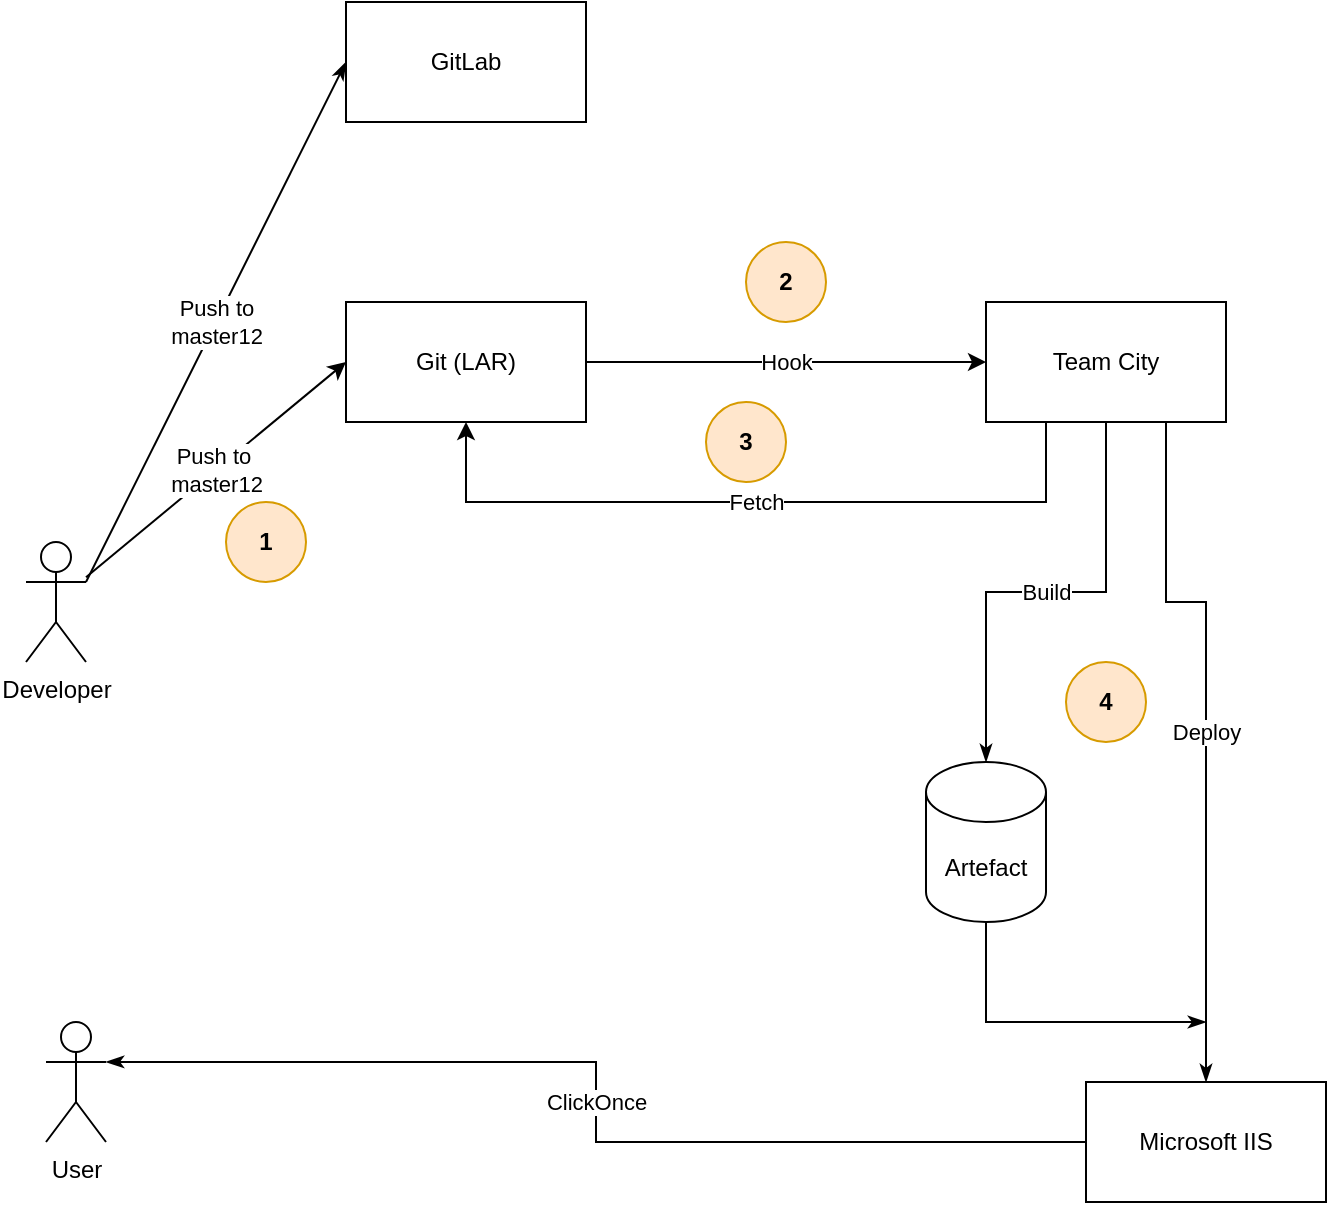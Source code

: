 <mxfile version="13.7.4" type="github">
  <diagram id="KQrDQqh1n8K3jwENiAWo" name="Page-1">
    <mxGraphModel dx="1101" dy="769" grid="1" gridSize="10" guides="1" tooltips="1" connect="1" arrows="1" fold="1" page="1" pageScale="1" pageWidth="827" pageHeight="1169" math="0" shadow="0">
      <root>
        <mxCell id="0" />
        <mxCell id="1" parent="0" />
        <mxCell id="UcBiU5lWhdrB8DMdz7Xg-1" value="Git (LAR)" style="rounded=0;whiteSpace=wrap;html=1;" parent="1" vertex="1">
          <mxGeometry x="220" y="350" width="120" height="60" as="geometry" />
        </mxCell>
        <mxCell id="8uJsjg-TArk7znv_JZjP-6" value="Fetch" style="edgeStyle=orthogonalEdgeStyle;rounded=0;orthogonalLoop=1;jettySize=auto;html=1;exitX=0.25;exitY=1;exitDx=0;exitDy=0;entryX=0.5;entryY=1;entryDx=0;entryDy=0;startArrow=none;startFill=0;" edge="1" parent="1" source="8uJsjg-TArk7znv_JZjP-1" target="UcBiU5lWhdrB8DMdz7Xg-1">
          <mxGeometry relative="1" as="geometry">
            <mxPoint x="340" y="430" as="targetPoint" />
            <Array as="points">
              <mxPoint x="570" y="450" />
              <mxPoint x="280" y="450" />
            </Array>
          </mxGeometry>
        </mxCell>
        <mxCell id="8uJsjg-TArk7znv_JZjP-12" value="Build" style="edgeStyle=orthogonalEdgeStyle;rounded=0;orthogonalLoop=1;jettySize=auto;html=1;exitX=0.5;exitY=1;exitDx=0;exitDy=0;startArrow=none;startFill=0;endArrow=classicThin;endFill=1;" edge="1" parent="1" source="8uJsjg-TArk7znv_JZjP-1" target="8uJsjg-TArk7znv_JZjP-7">
          <mxGeometry relative="1" as="geometry" />
        </mxCell>
        <mxCell id="8uJsjg-TArk7znv_JZjP-14" value="Deploy" style="edgeStyle=orthogonalEdgeStyle;rounded=0;orthogonalLoop=1;jettySize=auto;html=1;exitX=0.75;exitY=1;exitDx=0;exitDy=0;entryX=0.5;entryY=0;entryDx=0;entryDy=0;startArrow=none;startFill=0;endArrow=classicThin;endFill=1;" edge="1" parent="1" source="8uJsjg-TArk7znv_JZjP-1" target="8uJsjg-TArk7znv_JZjP-13">
          <mxGeometry relative="1" as="geometry">
            <Array as="points">
              <mxPoint x="630" y="500" />
              <mxPoint x="650" y="500" />
            </Array>
          </mxGeometry>
        </mxCell>
        <mxCell id="8uJsjg-TArk7znv_JZjP-1" value="Team City" style="rounded=0;whiteSpace=wrap;html=1;" vertex="1" parent="1">
          <mxGeometry x="540" y="350" width="120" height="60" as="geometry" />
        </mxCell>
        <mxCell id="8uJsjg-TArk7znv_JZjP-2" value="Hook" style="endArrow=classic;html=1;exitX=1;exitY=0.5;exitDx=0;exitDy=0;" edge="1" parent="1" source="UcBiU5lWhdrB8DMdz7Xg-1" target="8uJsjg-TArk7znv_JZjP-1">
          <mxGeometry width="50" height="50" relative="1" as="geometry">
            <mxPoint x="490" y="590" as="sourcePoint" />
            <mxPoint x="540" y="540" as="targetPoint" />
          </mxGeometry>
        </mxCell>
        <mxCell id="8uJsjg-TArk7znv_JZjP-3" value="GitLab" style="rounded=0;whiteSpace=wrap;html=1;" vertex="1" parent="1">
          <mxGeometry x="220" y="200" width="120" height="60" as="geometry" />
        </mxCell>
        <mxCell id="8uJsjg-TArk7znv_JZjP-19" value="Push to&lt;br&gt;master12" style="rounded=0;orthogonalLoop=1;jettySize=auto;html=1;entryX=0;entryY=0.5;entryDx=0;entryDy=0;startArrow=none;startFill=0;endArrow=classicThin;endFill=1;exitX=1;exitY=0.333;exitDx=0;exitDy=0;exitPerimeter=0;" edge="1" parent="1" source="8uJsjg-TArk7znv_JZjP-4" target="8uJsjg-TArk7znv_JZjP-3">
          <mxGeometry relative="1" as="geometry" />
        </mxCell>
        <mxCell id="8uJsjg-TArk7znv_JZjP-4" value="Developer" style="shape=umlActor;verticalLabelPosition=bottom;verticalAlign=top;html=1;outlineConnect=0;" vertex="1" parent="1">
          <mxGeometry x="60" y="470" width="30" height="60" as="geometry" />
        </mxCell>
        <mxCell id="8uJsjg-TArk7znv_JZjP-5" value="Push to&amp;nbsp;&lt;br&gt;master12" style="endArrow=classic;html=1;entryX=0;entryY=0.5;entryDx=0;entryDy=0;" edge="1" parent="1" source="8uJsjg-TArk7znv_JZjP-4" target="UcBiU5lWhdrB8DMdz7Xg-1">
          <mxGeometry width="50" height="50" relative="1" as="geometry">
            <mxPoint x="90" y="470" as="sourcePoint" />
            <mxPoint x="140" y="420" as="targetPoint" />
          </mxGeometry>
        </mxCell>
        <mxCell id="8uJsjg-TArk7znv_JZjP-15" style="edgeStyle=orthogonalEdgeStyle;rounded=0;orthogonalLoop=1;jettySize=auto;html=1;exitX=0.5;exitY=1;exitDx=0;exitDy=0;exitPerimeter=0;startArrow=none;startFill=0;endArrow=classicThin;endFill=1;" edge="1" parent="1" source="8uJsjg-TArk7znv_JZjP-7">
          <mxGeometry relative="1" as="geometry">
            <mxPoint x="650" y="710" as="targetPoint" />
            <Array as="points">
              <mxPoint x="540" y="710" />
              <mxPoint x="640" y="710" />
            </Array>
          </mxGeometry>
        </mxCell>
        <mxCell id="8uJsjg-TArk7znv_JZjP-7" value="Artefact" style="shape=cylinder3;whiteSpace=wrap;html=1;boundedLbl=1;backgroundOutline=1;size=15;" vertex="1" parent="1">
          <mxGeometry x="510" y="580" width="60" height="80" as="geometry" />
        </mxCell>
        <mxCell id="8uJsjg-TArk7znv_JZjP-9" value="&lt;b&gt;1&lt;/b&gt;" style="ellipse;whiteSpace=wrap;html=1;aspect=fixed;fillColor=#ffe6cc;strokeColor=#d79b00;" vertex="1" parent="1">
          <mxGeometry x="160" y="450" width="40" height="40" as="geometry" />
        </mxCell>
        <mxCell id="8uJsjg-TArk7znv_JZjP-10" value="&lt;b&gt;2&lt;/b&gt;" style="ellipse;whiteSpace=wrap;html=1;aspect=fixed;fillColor=#ffe6cc;strokeColor=#d79b00;" vertex="1" parent="1">
          <mxGeometry x="420" y="320" width="40" height="40" as="geometry" />
        </mxCell>
        <mxCell id="8uJsjg-TArk7znv_JZjP-11" value="&lt;b&gt;3&lt;/b&gt;" style="ellipse;whiteSpace=wrap;html=1;aspect=fixed;fillColor=#ffe6cc;strokeColor=#d79b00;" vertex="1" parent="1">
          <mxGeometry x="400" y="400" width="40" height="40" as="geometry" />
        </mxCell>
        <mxCell id="8uJsjg-TArk7znv_JZjP-18" value="ClickOnce" style="edgeStyle=orthogonalEdgeStyle;rounded=0;orthogonalLoop=1;jettySize=auto;html=1;exitX=0;exitY=0.5;exitDx=0;exitDy=0;entryX=1;entryY=0.333;entryDx=0;entryDy=0;entryPerimeter=0;startArrow=none;startFill=0;endArrow=classicThin;endFill=1;" edge="1" parent="1" source="8uJsjg-TArk7znv_JZjP-13" target="8uJsjg-TArk7znv_JZjP-17">
          <mxGeometry relative="1" as="geometry" />
        </mxCell>
        <mxCell id="8uJsjg-TArk7znv_JZjP-13" value="Microsoft IIS" style="rounded=0;whiteSpace=wrap;html=1;" vertex="1" parent="1">
          <mxGeometry x="590" y="740" width="120" height="60" as="geometry" />
        </mxCell>
        <mxCell id="8uJsjg-TArk7znv_JZjP-16" value="&lt;b&gt;4&lt;/b&gt;" style="ellipse;whiteSpace=wrap;html=1;aspect=fixed;fillColor=#ffe6cc;strokeColor=#d79b00;" vertex="1" parent="1">
          <mxGeometry x="580" y="530" width="40" height="40" as="geometry" />
        </mxCell>
        <mxCell id="8uJsjg-TArk7znv_JZjP-17" value="User" style="shape=umlActor;verticalLabelPosition=bottom;verticalAlign=top;html=1;outlineConnect=0;" vertex="1" parent="1">
          <mxGeometry x="70" y="710" width="30" height="60" as="geometry" />
        </mxCell>
      </root>
    </mxGraphModel>
  </diagram>
</mxfile>
